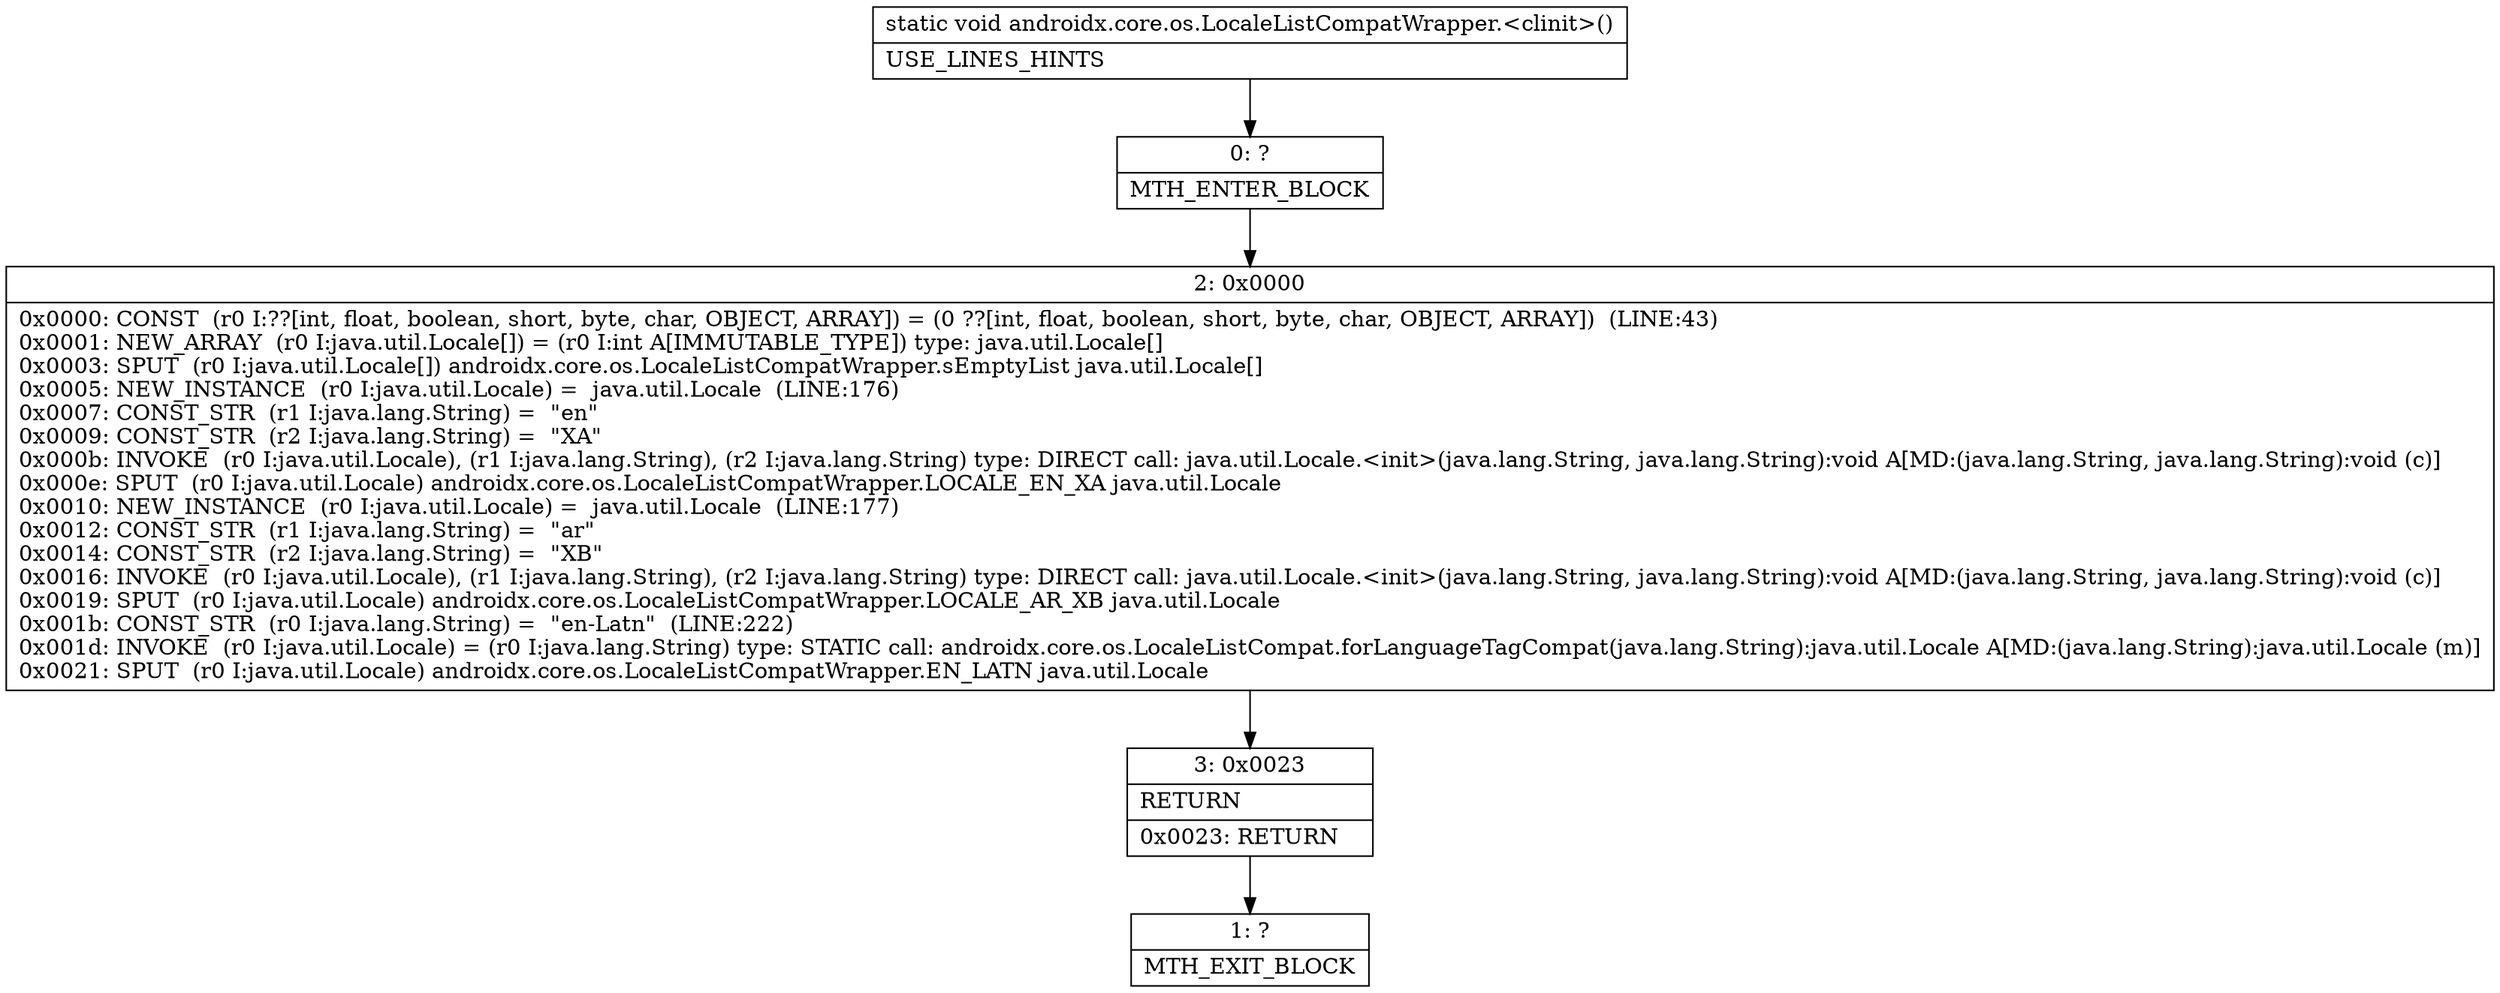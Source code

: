digraph "CFG forandroidx.core.os.LocaleListCompatWrapper.\<clinit\>()V" {
Node_0 [shape=record,label="{0\:\ ?|MTH_ENTER_BLOCK\l}"];
Node_2 [shape=record,label="{2\:\ 0x0000|0x0000: CONST  (r0 I:??[int, float, boolean, short, byte, char, OBJECT, ARRAY]) = (0 ??[int, float, boolean, short, byte, char, OBJECT, ARRAY])  (LINE:43)\l0x0001: NEW_ARRAY  (r0 I:java.util.Locale[]) = (r0 I:int A[IMMUTABLE_TYPE]) type: java.util.Locale[] \l0x0003: SPUT  (r0 I:java.util.Locale[]) androidx.core.os.LocaleListCompatWrapper.sEmptyList java.util.Locale[] \l0x0005: NEW_INSTANCE  (r0 I:java.util.Locale) =  java.util.Locale  (LINE:176)\l0x0007: CONST_STR  (r1 I:java.lang.String) =  \"en\" \l0x0009: CONST_STR  (r2 I:java.lang.String) =  \"XA\" \l0x000b: INVOKE  (r0 I:java.util.Locale), (r1 I:java.lang.String), (r2 I:java.lang.String) type: DIRECT call: java.util.Locale.\<init\>(java.lang.String, java.lang.String):void A[MD:(java.lang.String, java.lang.String):void (c)]\l0x000e: SPUT  (r0 I:java.util.Locale) androidx.core.os.LocaleListCompatWrapper.LOCALE_EN_XA java.util.Locale \l0x0010: NEW_INSTANCE  (r0 I:java.util.Locale) =  java.util.Locale  (LINE:177)\l0x0012: CONST_STR  (r1 I:java.lang.String) =  \"ar\" \l0x0014: CONST_STR  (r2 I:java.lang.String) =  \"XB\" \l0x0016: INVOKE  (r0 I:java.util.Locale), (r1 I:java.lang.String), (r2 I:java.lang.String) type: DIRECT call: java.util.Locale.\<init\>(java.lang.String, java.lang.String):void A[MD:(java.lang.String, java.lang.String):void (c)]\l0x0019: SPUT  (r0 I:java.util.Locale) androidx.core.os.LocaleListCompatWrapper.LOCALE_AR_XB java.util.Locale \l0x001b: CONST_STR  (r0 I:java.lang.String) =  \"en\-Latn\"  (LINE:222)\l0x001d: INVOKE  (r0 I:java.util.Locale) = (r0 I:java.lang.String) type: STATIC call: androidx.core.os.LocaleListCompat.forLanguageTagCompat(java.lang.String):java.util.Locale A[MD:(java.lang.String):java.util.Locale (m)]\l0x0021: SPUT  (r0 I:java.util.Locale) androidx.core.os.LocaleListCompatWrapper.EN_LATN java.util.Locale \l}"];
Node_3 [shape=record,label="{3\:\ 0x0023|RETURN\l|0x0023: RETURN   \l}"];
Node_1 [shape=record,label="{1\:\ ?|MTH_EXIT_BLOCK\l}"];
MethodNode[shape=record,label="{static void androidx.core.os.LocaleListCompatWrapper.\<clinit\>()  | USE_LINES_HINTS\l}"];
MethodNode -> Node_0;Node_0 -> Node_2;
Node_2 -> Node_3;
Node_3 -> Node_1;
}

